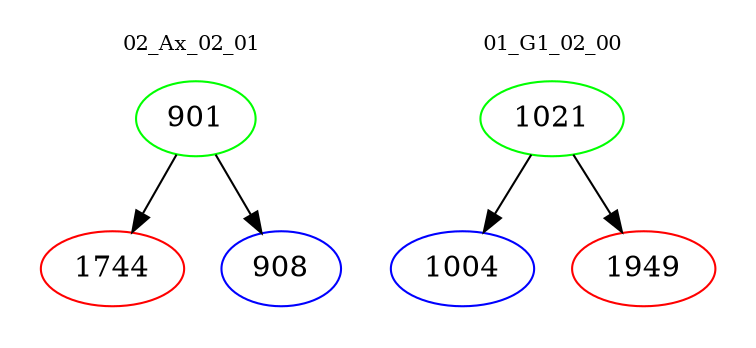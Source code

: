 digraph{
subgraph cluster_0 {
color = white
label = "02_Ax_02_01";
fontsize=10;
T0_901 [label="901", color="green"]
T0_901 -> T0_1744 [color="black"]
T0_1744 [label="1744", color="red"]
T0_901 -> T0_908 [color="black"]
T0_908 [label="908", color="blue"]
}
subgraph cluster_1 {
color = white
label = "01_G1_02_00";
fontsize=10;
T1_1021 [label="1021", color="green"]
T1_1021 -> T1_1004 [color="black"]
T1_1004 [label="1004", color="blue"]
T1_1021 -> T1_1949 [color="black"]
T1_1949 [label="1949", color="red"]
}
}
